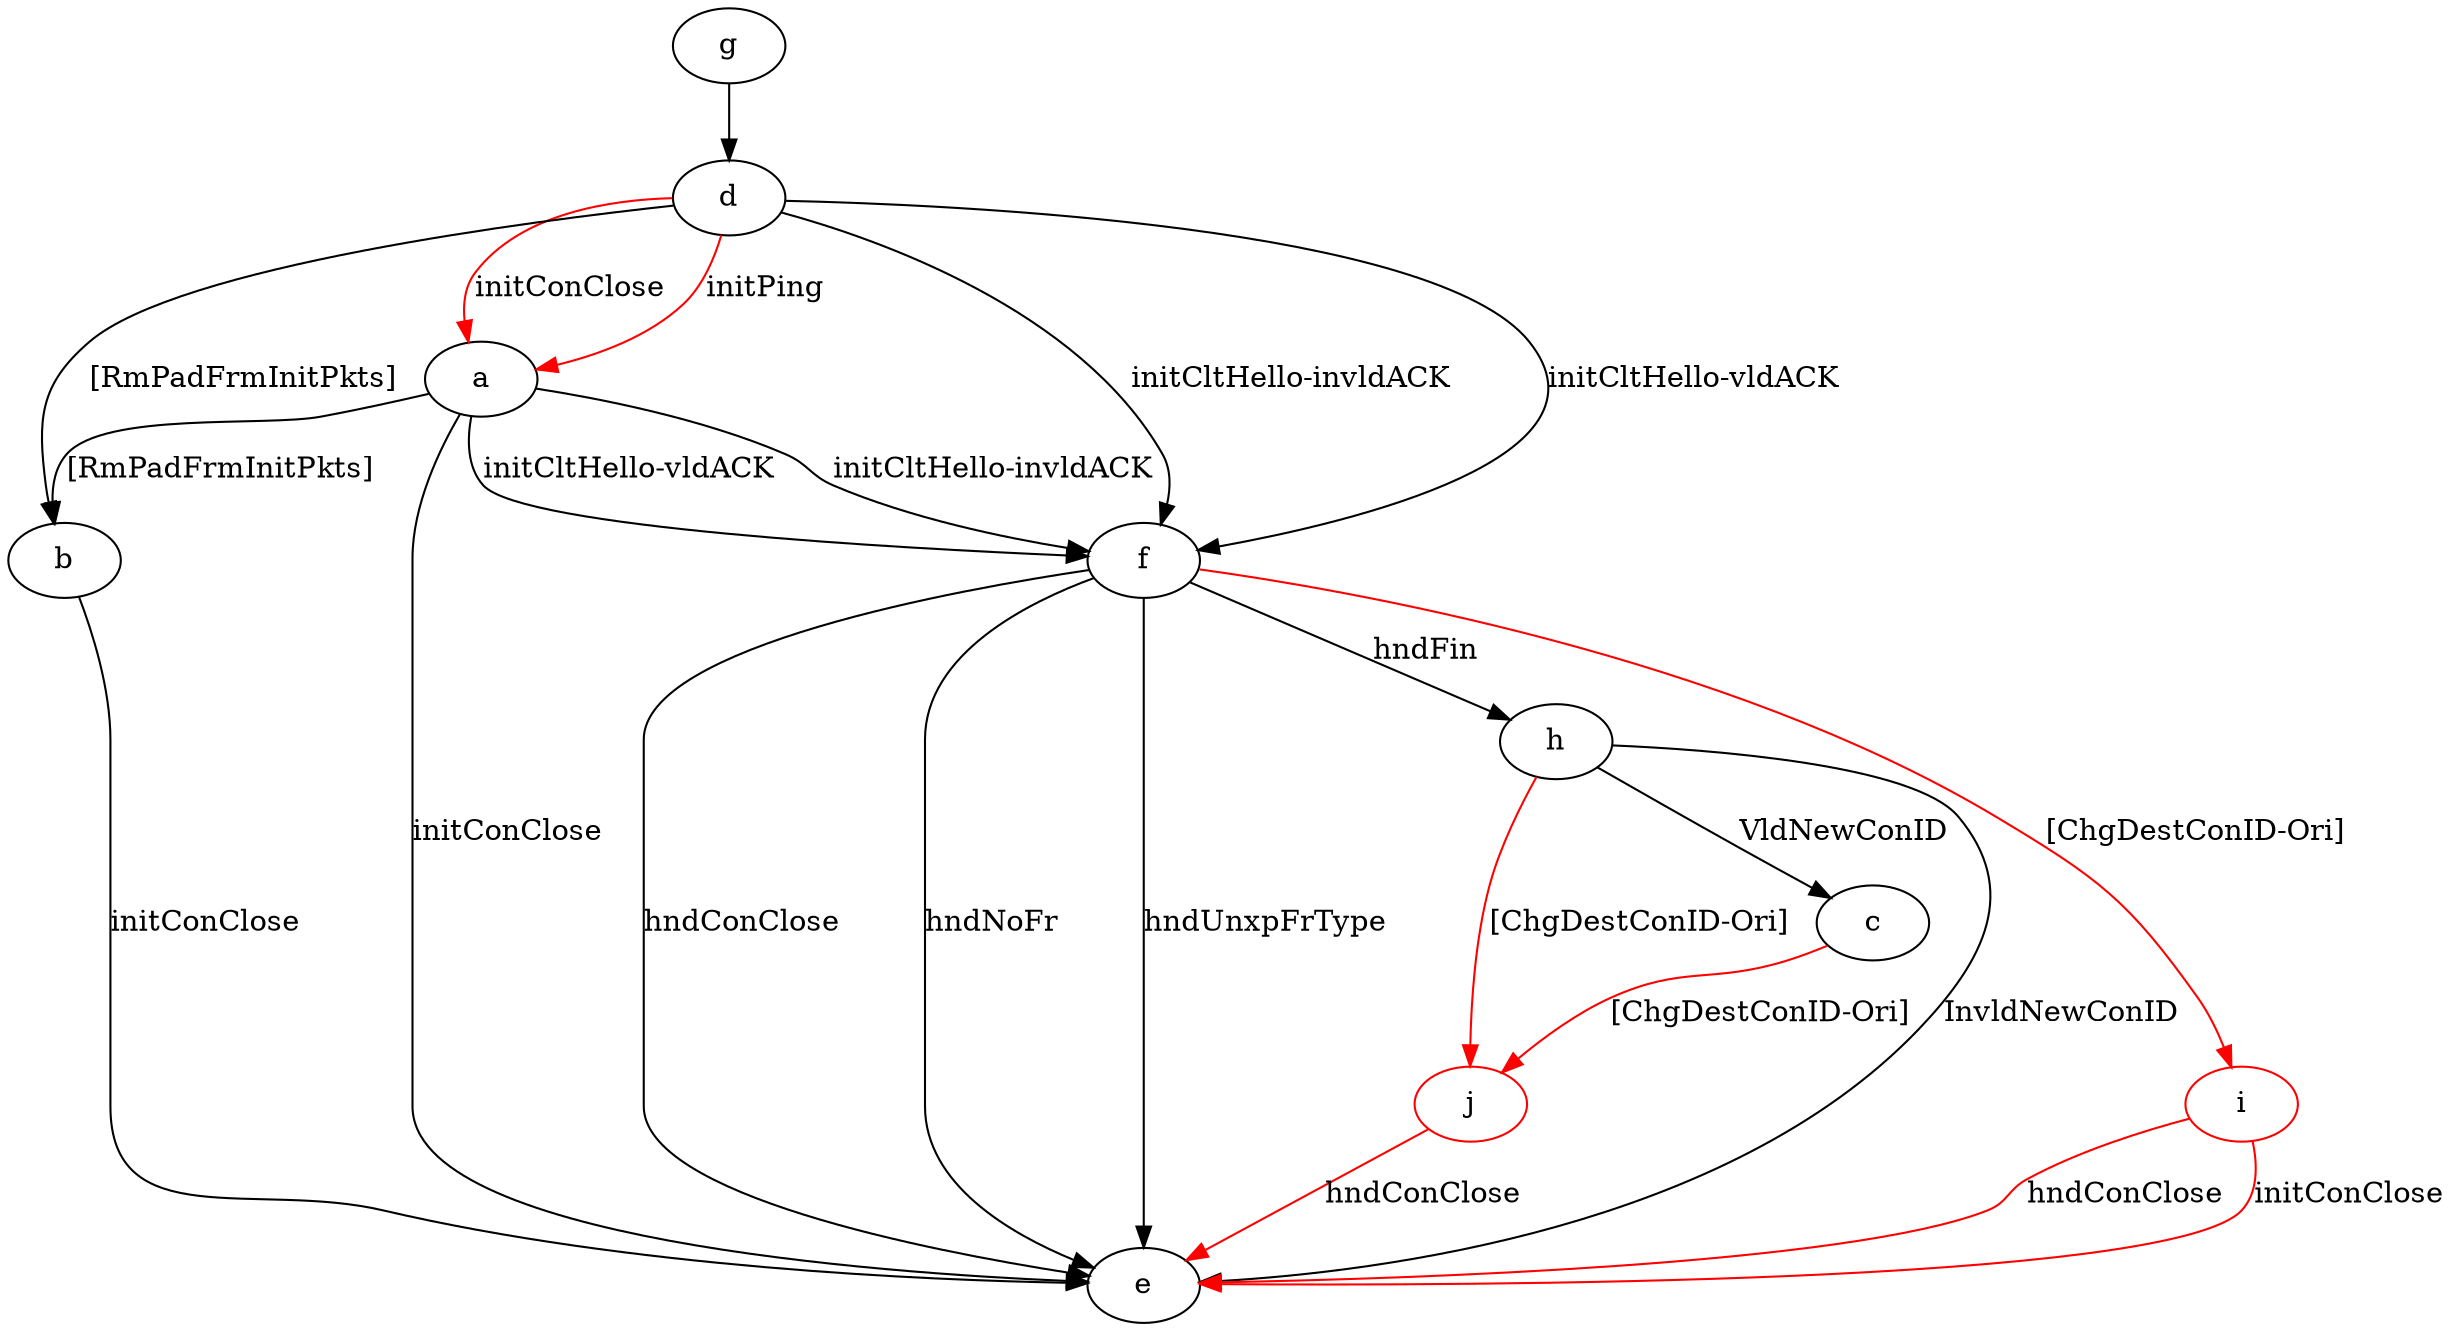digraph "" {
	a -> b	[key=0,
		label="[RmPadFrmInitPkts] "];
	a -> e	[key=0,
		label="initConClose "];
	a -> f	[key=0,
		label="initCltHello-vldACK "];
	a -> f	[key=1,
		label="initCltHello-invldACK "];
	b -> e	[key=0,
		label="initConClose "];
	j	[color=red];
	c -> j	[key=0,
		color=red,
		label="[ChgDestConID-Ori] "];
	d -> a	[key=0,
		color=red,
		label="initPing "];
	d -> a	[key=1,
		color=red,
		label="initConClose "];
	d -> b	[key=0,
		label="[RmPadFrmInitPkts] "];
	d -> f	[key=0,
		label="initCltHello-vldACK "];
	d -> f	[key=1,
		label="initCltHello-invldACK "];
	f -> e	[key=0,
		label="hndConClose "];
	f -> e	[key=1,
		label="hndNoFr "];
	f -> e	[key=2,
		label="hndUnxpFrType "];
	f -> h	[key=0,
		label="hndFin "];
	i	[color=red];
	f -> i	[key=0,
		color=red,
		label="[ChgDestConID-Ori] "];
	g -> d	[key=0];
	h -> c	[key=0,
		label="VldNewConID "];
	h -> e	[key=0,
		label="InvldNewConID "];
	h -> j	[key=0,
		color=red,
		label="[ChgDestConID-Ori] "];
	i -> e	[key=0,
		color=red,
		label="initConClose "];
	i -> e	[key=1,
		color=red,
		label="hndConClose "];
	j -> e	[key=0,
		color=red,
		label="hndConClose "];
}

